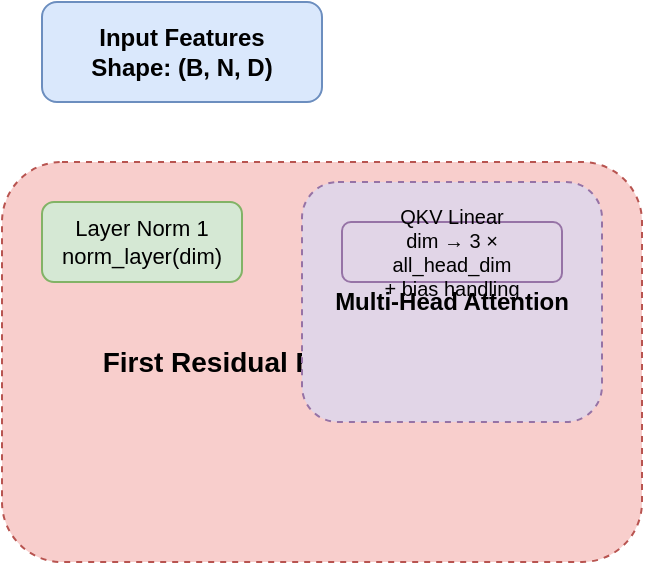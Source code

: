 <?xml version="1.0" encoding="UTF-8"?>
<mxfile version="22.1.16" type="device">
  <diagram name="Transformer Block Architecture" id="transformer-block">
    <mxGraphModel dx="1422" dy="794" grid="1" gridSize="10" guides="1" tooltips="1" connect="1" arrows="1" fold="1" page="1" pageScale="1" pageWidth="800" pageHeight="1100" math="0" shadow="0">
      <root>
        <mxCell id="0" />
        <mxCell id="1" parent="0" />
        
        <!-- Input -->
        <mxCell id="input" value="Input Features&#xa;Shape: (B, N, D)" style="rounded=1;whiteSpace=wrap;html=1;fillColor=#dae8fc;strokeColor=#6c8ebf;fontStyle=1;fontSize=12;" vertex="1" parent="1">
          <mxGeometry x="50" y="50" width="140" height="50" as="geometry" />
        </mxCell>
        
        <!-- First Residual Branch -->
        <mxCell id="residual1_group" value="First Residual Branch (Attention)" style="rounded=1;whiteSpace=wrap;html=1;fillColor=#f8cecc;strokeColor=#b85450;fontStyle=1;fontSize=14;dashed=1;" vertex="1" parent="1">
          <mxGeometry x="30" y="130" width="320" height="200" as="geometry" />
        </mxCell>
        
        <mxCell id="norm1" value="Layer Norm 1&#xa;norm_layer(dim)" style="rounded=1;whiteSpace=wrap;html=1;fillColor=#d5e8d4;strokeColor=#82b366;fontSize=11;" vertex="1" parent="1">
          <mxGeometry x="50" y="150" width="100" height="40" as="geometry" />
        </mxCell>
        
        <!-- Multi-Head Attention Detail -->
        <mxCell id="attention_detail" value="Multi-Head Attention" style="rounded=1;whiteSpace=wrap;html=1;fillColor=#e1d5e7;strokeColor=#9673a6;fontStyle=1;fontSize=12;dashed=1;" vertex="1" parent="1">
          <mxGeometry x="180" y="140" width="150" height="120" as="geometry" />
        </mxCell>
        
        <mxCell id="qkv_linear" value="QKV Linear&#xa;dim → 3 × all_head_dim&#xa;+ bias handling" style="rounded=1;whiteSpace=wrap;html=1;fillColor=#e1d5e7;strokeColor=#9673a6;fontSize=10;" vertex="1" parent="1">
          <mxGeometry x="200" y="160" width="110" height="30" as="geometry" />
        </mxCell>
        
        <mxCell id="reshape_split" value="Reshape & Split&#xa;→ Q, K, V&#xa;(B, H, N, D_h)" style="rounded=1;whiteSpace=wrap;html=1;fillColor=#e1d5e7;strokeColor=#9673a6;fontSize=10;" vertex="1" parent="1">
          <mxGeometry x="200" y="200" width="110" height="30" as="geometry" />
        </mxCell>
        
        <mxCell id="attention_calc" value="Attention Calculation&#xa;Softmax(QK^T/√d_k)V&#xa;+ dropout" style="rounded=1;whiteSpace=wrap;html=1;fillColor=#e1d5e7;strokeColor=#9673a6;fontSize=10;" vertex="1" parent="1">
          <mxGeometry x="200" y="240" width="110" height="30" as="geometry" />
        </mxCell>
        
        <!-- Residual Connection 1 -->
        <mxCell id="residual_add1" value="Residual Add&#xa;x = x + attention(norm1(x))&#xa;+ γ₁ scaling (if enabled)" style="rounded=1;whiteSpace=wrap;html=1;fillColor=#fff2cc;strokeColor=#d6b656;fontStyle=1;fontSize=11;" vertex="1" parent="1">
          <mxGeometry x="50" y="280" width="150" height="40" as="geometry" />
        </mxCell>
        
        <!-- Second Residual Branch -->
        <mxCell id="residual2_group" value="Second Residual Branch (MLP)" style="rounded=1;whiteSpace=wrap;html=1;fillColor=#f8cecc;strokeColor=#b85450;fontStyle=1;fontSize=14;dashed=1;" vertex="1" parent="1">
          <mxGeometry x="30" y="360" width="320" height="200" as="geometry" />
        </mxCell>
        
        <mxCell id="norm2" value="Layer Norm 2&#xa;norm_layer(dim)" style="rounded=1;whiteSpace=wrap;html=1;fillColor=#d5e8d4;strokeColor=#82b366;fontSize=11;" vertex="1" parent="1">
          <mxGeometry x="50" y="380" width="100" height="40" as="geometry" />
        </mxCell>
        
        <!-- MLP Detail -->
        <mxCell id="mlp_detail" value="MLP (Feed Forward)" style="rounded=1;whiteSpace=wrap;html=1;fillColor=#ffe6cc;strokeColor=#d79b00;fontStyle=1;fontSize=12;dashed=1;" vertex="1" parent="1">
          <mxGeometry x="180" y="370" width="150" height="120" as="geometry" />
        </mxCell>
        
        <mxCell id="linear1" value="Linear 1&#xa;dim → mlp_hidden_dim&#xa;(dim × mlp_ratio)" style="rounded=1;whiteSpace=wrap;html=1;fillColor=#ffe6cc;strokeColor=#d79b00;fontSize=10;" vertex="1" parent="1">
          <mxGeometry x="200" y="390" width="110" height="30" as="geometry" />
        </mxCell>
        
        <mxCell id="activation" value="Activation&#xa;GELU (default)&#xa;+ dropout" style="rounded=1;whiteSpace=wrap;html=1;fillColor=#ffe6cc;strokeColor=#d79b00;fontSize=10;" vertex="1" parent="1">
          <mxGeometry x="200" y="430" width="110" height="30" as="geometry" />
        </mxCell>
        
        <mxCell id="linear2" value="Linear 2&#xa;mlp_hidden_dim → dim&#xa;+ dropout" style="rounded=1;whiteSpace=wrap;html=1;fillColor=#ffe6cc;strokeColor=#d79b00;fontSize=10;" vertex="1" parent="1">
          <mxGeometry x="200" y="470" width="110" height="30" as="geometry" />
        </mxCell>
        
        <!-- Residual Connection 2 -->
        <mxCell id="residual_add2" value="Residual Add&#xa;x = x + mlp(norm2(x))&#xa;+ γ₂ scaling (if enabled)" style="rounded=1;whiteSpace=wrap;html=1;fillColor=#fff2cc;strokeColor=#d6b656;fontStyle=1;fontSize=11;" vertex="1" parent="1">
          <mxGeometry x="50" y="510" width="150" height="40" as="geometry" />
        </mxCell>
        
        <!-- Output -->
        <mxCell id="output" value="Output Features&#xa;Shape: (B, N, D)&#xa;Enhanced representations" style="rounded=1;whiteSpace=wrap;html=1;fillColor=#f5f5f5;strokeColor=#666666;fontStyle=1;fontSize=12;" vertex="1" parent="1">
          <mxGeometry x="50" y="590" width="140" height="60" as="geometry" />
        </mxCell>
        
        <!-- Key Parameters -->
        <mxCell id="params" value="Key Parameters:&#xa;• dim: feature dimension&#xa;• num_heads: 8/12&#xa;• mlp_ratio: 4.0&#xa;• qkv_bias: True/False&#xa;• qk_scale: auto/manual&#xa;• drop: dropout rate&#xa;• attn_drop: attention dropout&#xa;• init_values: γ scaling" style="rounded=1;whiteSpace=wrap;html=1;fillColor=#f8f8ff;strokeColor=#666666;fontSize=10;align=left;" vertex="1" parent="1">
          <mxGeometry x="400" y="150" width="150" height="140" as="geometry" />
        </mxCell>
        
        <!-- Attention Mechanism Details -->
        <mxCell id="attention_details" value="Attention Details:&#xa;• Scaled Dot-Product Attention&#xa;• Multi-head parallel processing&#xa;• Query/Key/Value projections&#xa;• Bias handling for Q&V only&#xa;• Head dimension flexibility&#xa;• Dropout on attention weights&#xa;• Output projection & dropout" style="rounded=1;whiteSpace=wrap;html=1;fillColor=#e6f3ff;strokeColor=#666666;fontSize=10;align=left;" vertex="1" parent="1">
          <mxGeometry x="400" y="320" width="170" height="120" as="geometry" />
        </mxCell>
        
        <!-- MLP Details -->
        <mxCell id="mlp_details" value="MLP Details:&#xa;• Two linear transformations&#xa;• Expansion: dim → 4×dim&#xa;• Contraction: 4×dim → dim&#xa;• GELU activation (default)&#xa;• Dropout after each layer&#xa;• Feed-forward processing&#xa;• Position-wise application" style="rounded=1;whiteSpace=wrap;html=1;fillColor=#ffeeee;strokeColor=#666666;fontSize=10;align=left;" vertex="1" parent="1">
          <mxGeometry x="400" y="470" width="170" height="120" as="geometry" />
        </mxCell>
        
        <!-- Arrows for Main Flow -->
        <mxCell id="arrow1" value="" style="endArrow=classic;html=1;rounded=0;exitX=0.5;exitY=1;exitDx=0;exitDy=0;entryX=0.5;entryY=0;entryDx=0;entryDy=0;" edge="1" parent="1" source="input" target="norm1">
          <mxGeometry width="50" height="50" relative="1" as="geometry">
            <mxPoint x="120" y="110" as="sourcePoint" />
            <mxPoint x="100" y="140" as="targetPoint" />
          </mxGeometry>
        </mxCell>
        
        <mxCell id="arrow2" value="" style="endArrow=classic;html=1;rounded=0;exitX=1;exitY=0.5;exitDx=0;exitDy=0;entryX=0;entryY=0.5;entryDx=0;entryDy=0;" edge="1" parent="1" source="norm1" target="qkv_linear">
          <mxGeometry width="50" height="50" relative="1" as="geometry">
            <mxPoint x="160" y="170" as="sourcePoint" />
            <mxPoint x="190" y="175" as="targetPoint" />
          </mxGeometry>
        </mxCell>
        
        <mxCell id="arrow3" value="" style="endArrow=classic;html=1;rounded=0;exitX=0.5;exitY=1;exitDx=0;exitDy=0;entryX=0.5;entryY=0;entryDx=0;entryDy=0;" edge="1" parent="1" source="qkv_linear" target="reshape_split">
          <mxGeometry width="50" height="50" relative="1" as="geometry">
            <mxPoint x="255" y="200" as="sourcePoint" />
            <mxPoint x="255" y="210" as="targetPoint" />
          </mxGeometry>
        </mxCell>
        
        <mxCell id="arrow4" value="" style="endArrow=classic;html=1;rounded=0;exitX=0.5;exitY=1;exitDx=0;exitDy=0;entryX=0.5;entryY=0;entryDx=0;entryDy=0;" edge="1" parent="1" source="reshape_split" target="attention_calc">
          <mxGeometry width="50" height="50" relative="1" as="geometry">
            <mxPoint x="255" y="240" as="sourcePoint" />
            <mxPoint x="255" y="250" as="targetPoint" />
          </mxGeometry>
        </mxCell>
        
        <mxCell id="arrow5" value="" style="endArrow=classic;html=1;rounded=0;exitX=0;exitY=0.5;exitDx=0;exitDy=0;entryX=1;entryY=0.5;entryDx=0;entryDy=0;" edge="1" parent="1" source="attention_calc" target="residual_add1">
          <mxGeometry width="50" height="50" relative="1" as="geometry">
            <mxPoint x="190" y="255" as="sourcePoint" />
            <mxPoint x="210" y="300" as="targetPoint" />
            <Array as="points">
              <mxPoint x="170" y="255" />
              <mxPoint x="170" y="300" />
            </Array>
          </mxGeometry>
        </mxCell>
        
        <mxCell id="arrow6" value="" style="endArrow=classic;html=1;rounded=0;exitX=0.5;exitY=1;exitDx=0;exitDy=0;entryX=0.5;entryY=0;entryDx=0;entryDy=0;" edge="1" parent="1" source="residual_add1" target="norm2">
          <mxGeometry width="50" height="50" relative="1" as="geometry">
            <mxPoint x="125" y="330" as="sourcePoint" />
            <mxPoint x="100" y="370" as="targetPoint" />
          </mxGeometry>
        </mxCell>
        
        <mxCell id="arrow7" value="" style="endArrow=classic;html=1;rounded=0;exitX=1;exitY=0.5;exitDx=0;exitDy=0;entryX=0;entryY=0.5;entryDx=0;entryDy=0;" edge="1" parent="1" source="norm2" target="linear1">
          <mxGeometry width="50" height="50" relative="1" as="geometry">
            <mxPoint x="160" y="400" as="sourcePoint" />
            <mxPoint x="190" y="405" as="targetPoint" />
          </mxGeometry>
        </mxCell>
        
        <mxCell id="arrow8" value="" style="endArrow=classic;html=1;rounded=0;exitX=0.5;exitY=1;exitDx=0;exitDy=0;entryX=0.5;entryY=0;entryDx=0;entryDy=0;" edge="1" parent="1" source="linear1" target="activation">
          <mxGeometry width="50" height="50" relative="1" as="geometry">
            <mxPoint x="255" y="430" as="sourcePoint" />
            <mxPoint x="255" y="440" as="targetPoint" />
          </mxGeometry>
        </mxCell>
        
        <mxCell id="arrow9" value="" style="endArrow=classic;html=1;rounded=0;exitX=0.5;exitY=1;exitDx=0;exitDy=0;entryX=0.5;entryY=0;entryDx=0;entryDy=0;" edge="1" parent="1" source="activation" target="linear2">
          <mxGeometry width="50" height="50" relative="1" as="geometry">
            <mxPoint x="255" y="470" as="sourcePoint" />
            <mxPoint x="255" y="480" as="targetPoint" />
          </mxGeometry>
        </mxCell>
        
        <mxCell id="arrow10" value="" style="endArrow=classic;html=1;rounded=0;exitX=0;exitY=0.5;exitDx=0;exitDy=0;entryX=1;entryY=0.5;entryDx=0;entryDy=0;" edge="1" parent="1" source="linear2" target="residual_add2">
          <mxGeometry width="50" height="50" relative="1" as="geometry">
            <mxPoint x="190" y="485" as="sourcePoint" />
            <mxPoint x="210" y="530" as="targetPoint" />
            <Array as="points">
              <mxPoint x="170" y="485" />
              <mxPoint x="170" y="530" />
            </Array>
          </mxGeometry>
        </mxCell>
        
        <mxCell id="arrow11" value="" style="endArrow=classic;html=1;rounded=0;exitX=0.5;exitY=1;exitDx=0;exitDy=0;entryX=0.5;entryY=0;entryDx=0;entryDy=0;" edge="1" parent="1" source="residual_add2" target="output">
          <mxGeometry width="50" height="50" relative="1" as="geometry">
            <mxPoint x="125" y="560" as="sourcePoint" />
            <mxPoint x="120" y="580" as="targetPoint" />
          </mxGeometry>
        </mxCell>
        
        <!-- Residual Connections (Dashed) -->
        <mxCell id="residual1" value="" style="endArrow=classic;html=1;rounded=0;exitX=0;exitY=0.5;exitDx=0;exitDy=0;entryX=0;entryY=0.5;entryDx=0;entryDy=0;dashed=1;strokeColor=#999999;" edge="1" parent="1" source="input" target="residual_add1">
          <mxGeometry width="50" height="50" relative="1" as="geometry">
            <mxPoint x="40" y="75" as="sourcePoint" />
            <mxPoint x="40" y="300" as="targetPoint" />
            <Array as="points">
              <mxPoint x="20" y="75" />
              <mxPoint x="20" y="300" />
            </Array>
          </mxGeometry>
        </mxCell>
        
        <mxCell id="residual2" value="" style="endArrow=classic;html=1;rounded=0;exitX=0;exitY=0.5;exitDx=0;exitDy=0;entryX=0;entryY=0.5;entryDx=0;entryDy=0;dashed=1;strokeColor=#999999;" edge="1" parent="1" source="residual_add1" target="residual_add2">
          <mxGeometry width="50" height="50" relative="1" as="geometry">
            <mxPoint x="40" y="300" as="sourcePoint" />
            <mxPoint x="40" y="530" as="targetPoint" />
            <Array as="points">
              <mxPoint x="20" y="300" />
              <mxPoint x="20" y="530" />
            </Array>
          </mxGeometry>
        </mxCell>
        
      </root>
    </mxGraphModel>
  </diagram>
</mxfile> 
